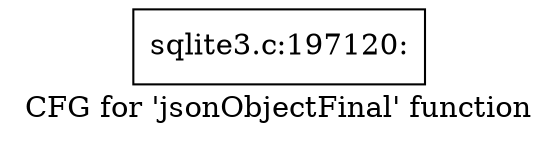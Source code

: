 digraph "CFG for 'jsonObjectFinal' function" {
	label="CFG for 'jsonObjectFinal' function";

	Node0x55c0fa8fa620 [shape=record,label="{sqlite3.c:197120:}"];
}
